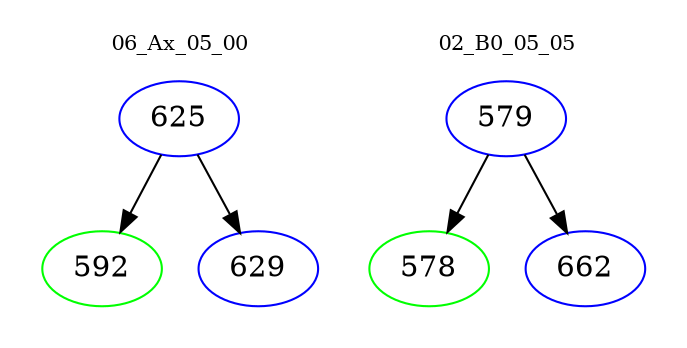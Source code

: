 digraph{
subgraph cluster_0 {
color = white
label = "06_Ax_05_00";
fontsize=10;
T0_625 [label="625", color="blue"]
T0_625 -> T0_592 [color="black"]
T0_592 [label="592", color="green"]
T0_625 -> T0_629 [color="black"]
T0_629 [label="629", color="blue"]
}
subgraph cluster_1 {
color = white
label = "02_B0_05_05";
fontsize=10;
T1_579 [label="579", color="blue"]
T1_579 -> T1_578 [color="black"]
T1_578 [label="578", color="green"]
T1_579 -> T1_662 [color="black"]
T1_662 [label="662", color="blue"]
}
}
